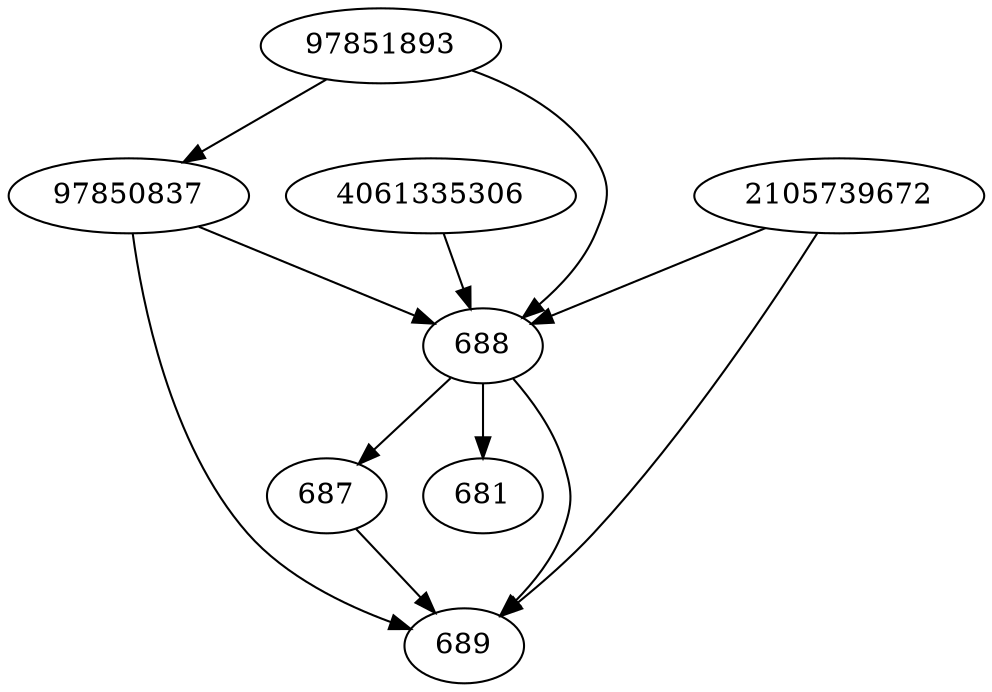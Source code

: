 strict digraph  {
681;
4061335306;
687;
688;
689;
97851893;
97850837;
2105739672;
4061335306 -> 688;
687 -> 689;
688 -> 689;
688 -> 687;
688 -> 681;
97851893 -> 97850837;
97851893 -> 688;
97850837 -> 689;
97850837 -> 688;
2105739672 -> 688;
2105739672 -> 689;
}
